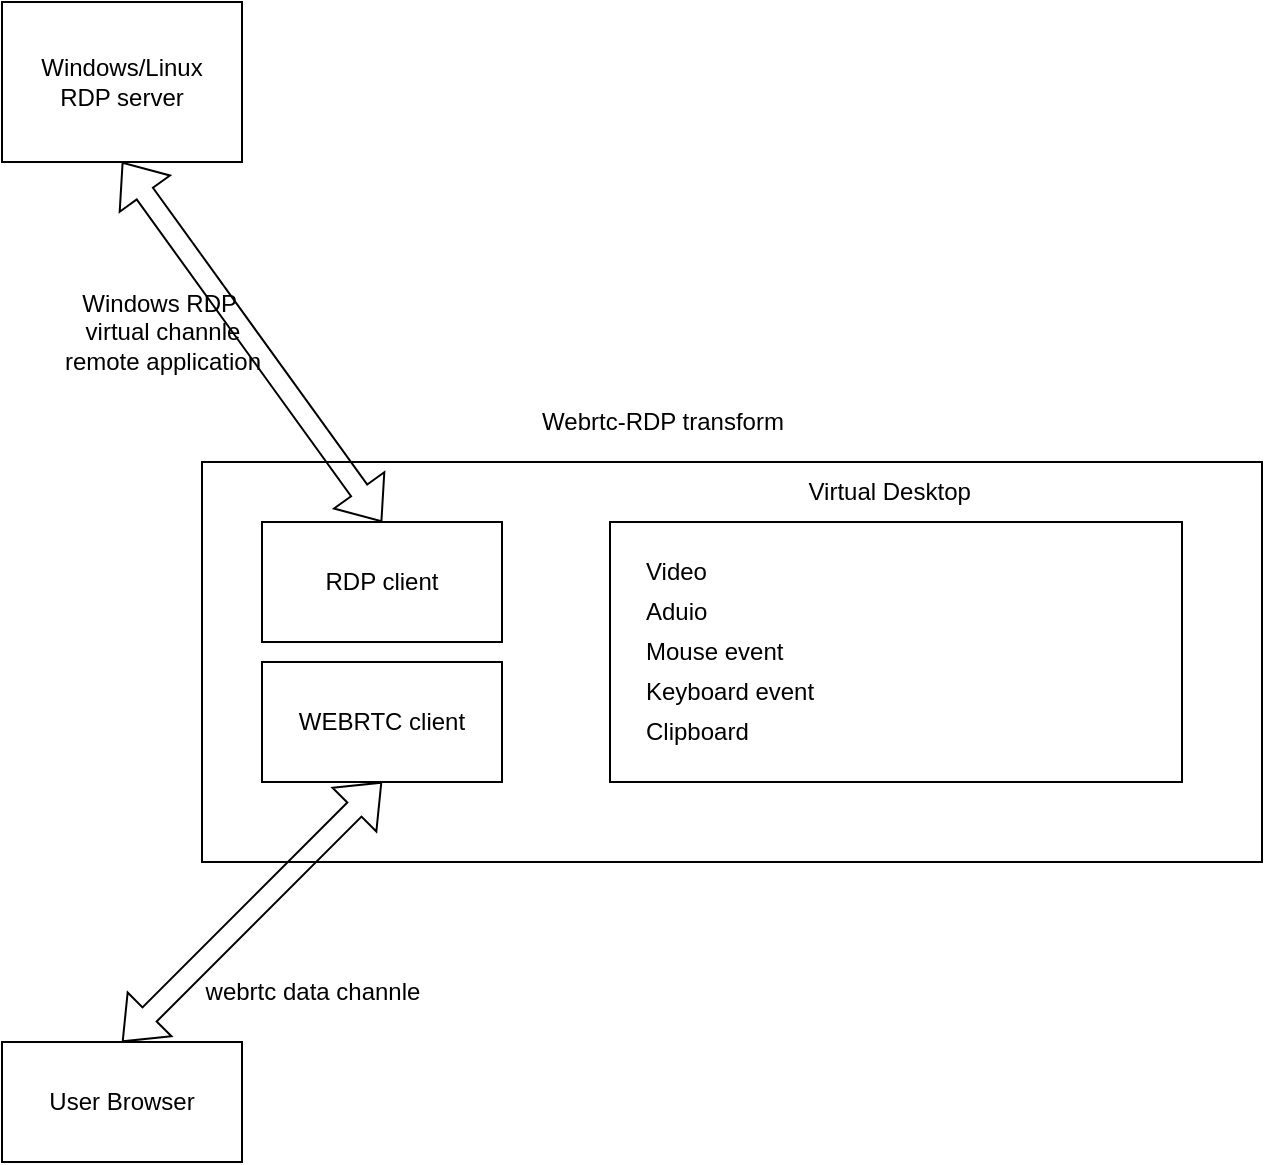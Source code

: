 <mxfile version="20.4.1" type="github">
  <diagram id="aEiX47ABnp4WQeNfyszu" name="第 1 页">
    <mxGraphModel dx="1065" dy="647" grid="1" gridSize="10" guides="1" tooltips="1" connect="1" arrows="1" fold="1" page="1" pageScale="1" pageWidth="827" pageHeight="1169" math="0" shadow="0">
      <root>
        <mxCell id="0" />
        <mxCell id="1" parent="0" />
        <mxCell id="q9mfkoHDo8fpLs3BQI12-1" value="Windows/Linux&lt;br&gt;RDP server" style="rounded=0;whiteSpace=wrap;html=1;" vertex="1" parent="1">
          <mxGeometry x="110" y="50" width="120" height="80" as="geometry" />
        </mxCell>
        <mxCell id="q9mfkoHDo8fpLs3BQI12-2" value="" style="shape=flexArrow;endArrow=classic;startArrow=classic;html=1;rounded=0;entryX=0.5;entryY=1;entryDx=0;entryDy=0;exitX=0.5;exitY=0;exitDx=0;exitDy=0;" edge="1" parent="1" source="q9mfkoHDo8fpLs3BQI12-6" target="q9mfkoHDo8fpLs3BQI12-1">
          <mxGeometry width="100" height="100" relative="1" as="geometry">
            <mxPoint x="520" y="260" as="sourcePoint" />
            <mxPoint x="620" y="160" as="targetPoint" />
          </mxGeometry>
        </mxCell>
        <mxCell id="q9mfkoHDo8fpLs3BQI12-4" value="" style="rounded=0;whiteSpace=wrap;html=1;fillColor=none;" vertex="1" parent="1">
          <mxGeometry x="210" y="280" width="530" height="200" as="geometry" />
        </mxCell>
        <mxCell id="q9mfkoHDo8fpLs3BQI12-5" value="Webrtc-RDP transform" style="text;html=1;align=center;verticalAlign=middle;resizable=0;points=[];autosize=1;strokeColor=none;fillColor=none;" vertex="1" parent="1">
          <mxGeometry x="370" y="245" width="140" height="30" as="geometry" />
        </mxCell>
        <mxCell id="q9mfkoHDo8fpLs3BQI12-6" value="RDP client" style="rounded=0;whiteSpace=wrap;html=1;fillColor=none;" vertex="1" parent="1">
          <mxGeometry x="240" y="310" width="120" height="60" as="geometry" />
        </mxCell>
        <mxCell id="q9mfkoHDo8fpLs3BQI12-7" value="" style="rounded=0;whiteSpace=wrap;html=1;fillColor=none;" vertex="1" parent="1">
          <mxGeometry x="414" y="310" width="286" height="130" as="geometry" />
        </mxCell>
        <mxCell id="q9mfkoHDo8fpLs3BQI12-9" value="&lt;span style=&quot;text-align: start;&quot;&gt;Virtual&amp;nbsp;&lt;/span&gt;&lt;span style=&quot;background-color: initial; text-align: start;&quot;&gt;Desktop&amp;nbsp;&lt;/span&gt;&lt;span style=&quot;text-align: start;&quot;&gt;&lt;br&gt;&lt;/span&gt;" style="text;html=1;align=center;verticalAlign=middle;resizable=0;points=[];autosize=1;strokeColor=none;fillColor=none;" vertex="1" parent="1">
          <mxGeometry x="500" y="280" width="110" height="30" as="geometry" />
        </mxCell>
        <mxCell id="q9mfkoHDo8fpLs3BQI12-10" value="Video" style="text;html=1;align=left;verticalAlign=middle;resizable=0;points=[];autosize=1;strokeColor=none;fillColor=none;" vertex="1" parent="1">
          <mxGeometry x="430" y="320" width="50" height="30" as="geometry" />
        </mxCell>
        <mxCell id="q9mfkoHDo8fpLs3BQI12-11" value="Aduio" style="text;html=1;align=left;verticalAlign=middle;resizable=0;points=[];autosize=1;strokeColor=none;fillColor=none;" vertex="1" parent="1">
          <mxGeometry x="430" y="340" width="50" height="30" as="geometry" />
        </mxCell>
        <mxCell id="q9mfkoHDo8fpLs3BQI12-12" value="Mouse event" style="text;html=1;align=left;verticalAlign=middle;resizable=0;points=[];autosize=1;strokeColor=none;fillColor=none;" vertex="1" parent="1">
          <mxGeometry x="430" y="360" width="90" height="30" as="geometry" />
        </mxCell>
        <mxCell id="q9mfkoHDo8fpLs3BQI12-13" value="Keyboard event" style="text;html=1;align=left;verticalAlign=middle;resizable=0;points=[];autosize=1;strokeColor=none;fillColor=none;" vertex="1" parent="1">
          <mxGeometry x="430" y="380" width="110" height="30" as="geometry" />
        </mxCell>
        <mxCell id="q9mfkoHDo8fpLs3BQI12-14" value="WEBRTC client" style="rounded=0;whiteSpace=wrap;html=1;fillColor=none;" vertex="1" parent="1">
          <mxGeometry x="240" y="380" width="120" height="60" as="geometry" />
        </mxCell>
        <mxCell id="q9mfkoHDo8fpLs3BQI12-15" value="User Browser" style="rounded=0;whiteSpace=wrap;html=1;fillColor=none;" vertex="1" parent="1">
          <mxGeometry x="110" y="570" width="120" height="60" as="geometry" />
        </mxCell>
        <mxCell id="q9mfkoHDo8fpLs3BQI12-16" value="" style="shape=flexArrow;endArrow=classic;startArrow=classic;html=1;rounded=0;entryX=0.5;entryY=1;entryDx=0;entryDy=0;exitX=0.5;exitY=0;exitDx=0;exitDy=0;" edge="1" parent="1" source="q9mfkoHDo8fpLs3BQI12-15" target="q9mfkoHDo8fpLs3BQI12-14">
          <mxGeometry width="100" height="100" relative="1" as="geometry">
            <mxPoint x="200" y="590" as="sourcePoint" />
            <mxPoint x="300" y="490" as="targetPoint" />
          </mxGeometry>
        </mxCell>
        <mxCell id="q9mfkoHDo8fpLs3BQI12-17" value="Clipboard" style="text;html=1;align=left;verticalAlign=middle;resizable=0;points=[];autosize=1;strokeColor=none;fillColor=none;" vertex="1" parent="1">
          <mxGeometry x="430" y="400" width="70" height="30" as="geometry" />
        </mxCell>
        <mxCell id="q9mfkoHDo8fpLs3BQI12-18" value="Windows RDP&amp;nbsp;&lt;br&gt;virtual channle&lt;br&gt;remote application" style="text;html=1;align=center;verticalAlign=middle;resizable=0;points=[];autosize=1;strokeColor=none;fillColor=none;" vertex="1" parent="1">
          <mxGeometry x="130" y="185" width="120" height="60" as="geometry" />
        </mxCell>
        <mxCell id="q9mfkoHDo8fpLs3BQI12-19" value="webrtc data channle" style="text;html=1;align=center;verticalAlign=middle;resizable=0;points=[];autosize=1;strokeColor=none;fillColor=none;" vertex="1" parent="1">
          <mxGeometry x="200" y="530" width="130" height="30" as="geometry" />
        </mxCell>
      </root>
    </mxGraphModel>
  </diagram>
</mxfile>
